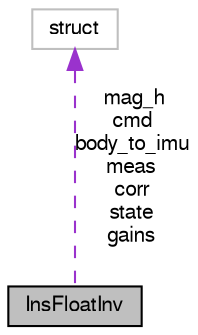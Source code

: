 digraph "InsFloatInv"
{
  edge [fontname="FreeSans",fontsize="10",labelfontname="FreeSans",labelfontsize="10"];
  node [fontname="FreeSans",fontsize="10",shape=record];
  Node1 [label="InsFloatInv",height=0.2,width=0.4,color="black", fillcolor="grey75", style="filled", fontcolor="black"];
  Node2 -> Node1 [dir="back",color="darkorchid3",fontsize="10",style="dashed",label=" mag_h\ncmd\nbody_to_imu\nmeas\ncorr\nstate\ngains" ,fontname="FreeSans"];
  Node2 [label="struct",height=0.2,width=0.4,color="grey75", fillcolor="white", style="filled"];
}
